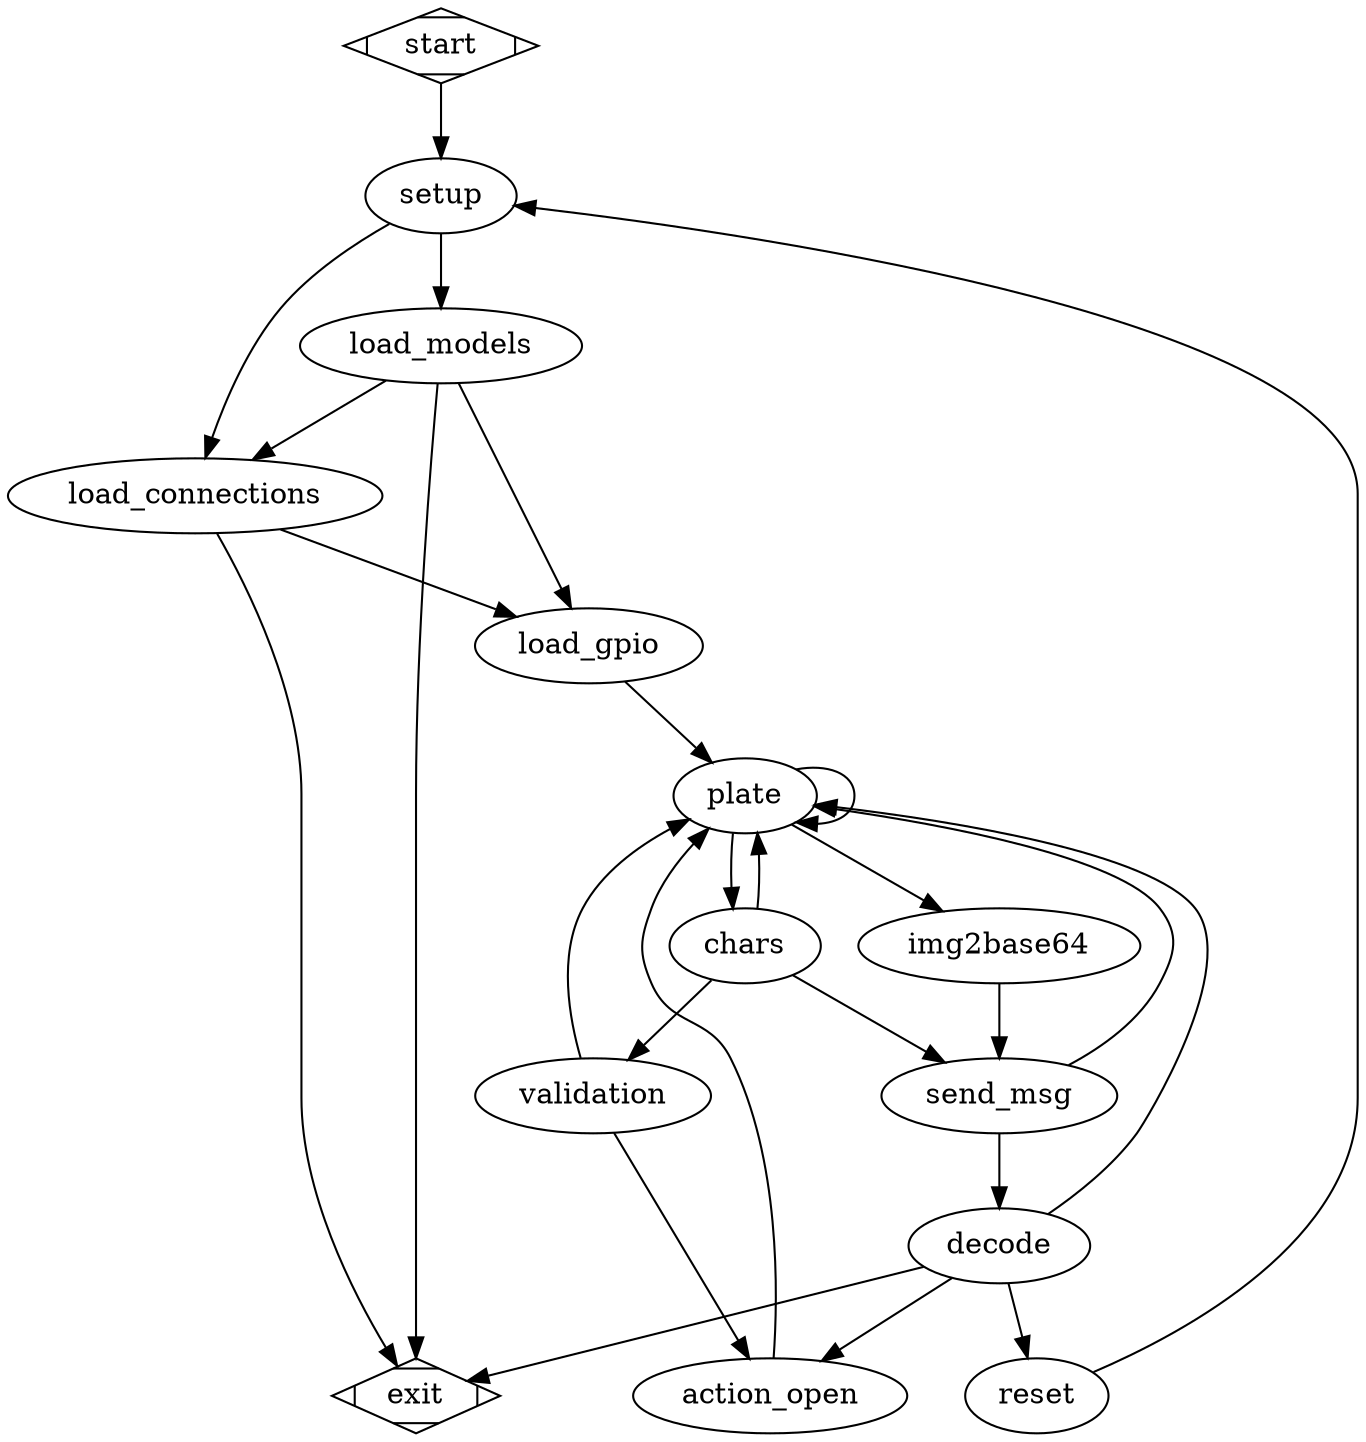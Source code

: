 digraph "State Machine"{

    # states
    start
    setup
    load_models
    load_connections
    load_gpio
    decode
    reset
    plate
    chars
    send_msg
    validation
    action_open
    
    img2base64
    exit
    

    # transitions

    start->setup

    setup->load_models
    setup->load_connections

    load_models->exit
    load_models->load_connections
    load_models->load_gpio

    load_connections->load_gpio
    load_connections->exit

    load_gpio->plate

    plate->img2base64

    plate->plate
    plate->chars

    img2base64->send_msg

    chars->send_msg
    chars->validation
    
    chars->plate

    validation->action_open
    validation->plate

    
    
    send_msg->plate
    send_msg->decode

    decode->reset
    decode->plate
    
    decode->action_open
    decode->exit

    
    action_open->plate
    
    reset->setup

    start [shape=Mdiamond];
    exit [shape=Mdiamond];
}